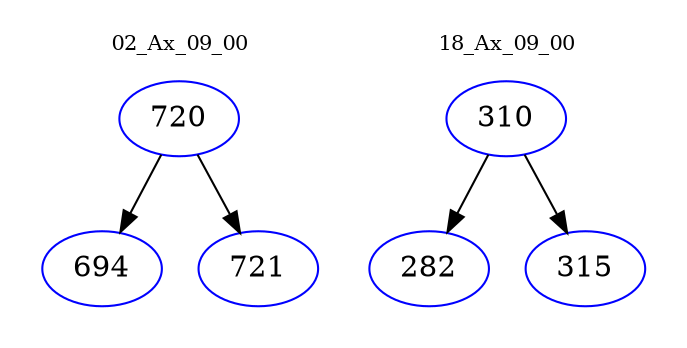 digraph{
subgraph cluster_0 {
color = white
label = "02_Ax_09_00";
fontsize=10;
T0_720 [label="720", color="blue"]
T0_720 -> T0_694 [color="black"]
T0_694 [label="694", color="blue"]
T0_720 -> T0_721 [color="black"]
T0_721 [label="721", color="blue"]
}
subgraph cluster_1 {
color = white
label = "18_Ax_09_00";
fontsize=10;
T1_310 [label="310", color="blue"]
T1_310 -> T1_282 [color="black"]
T1_282 [label="282", color="blue"]
T1_310 -> T1_315 [color="black"]
T1_315 [label="315", color="blue"]
}
}
